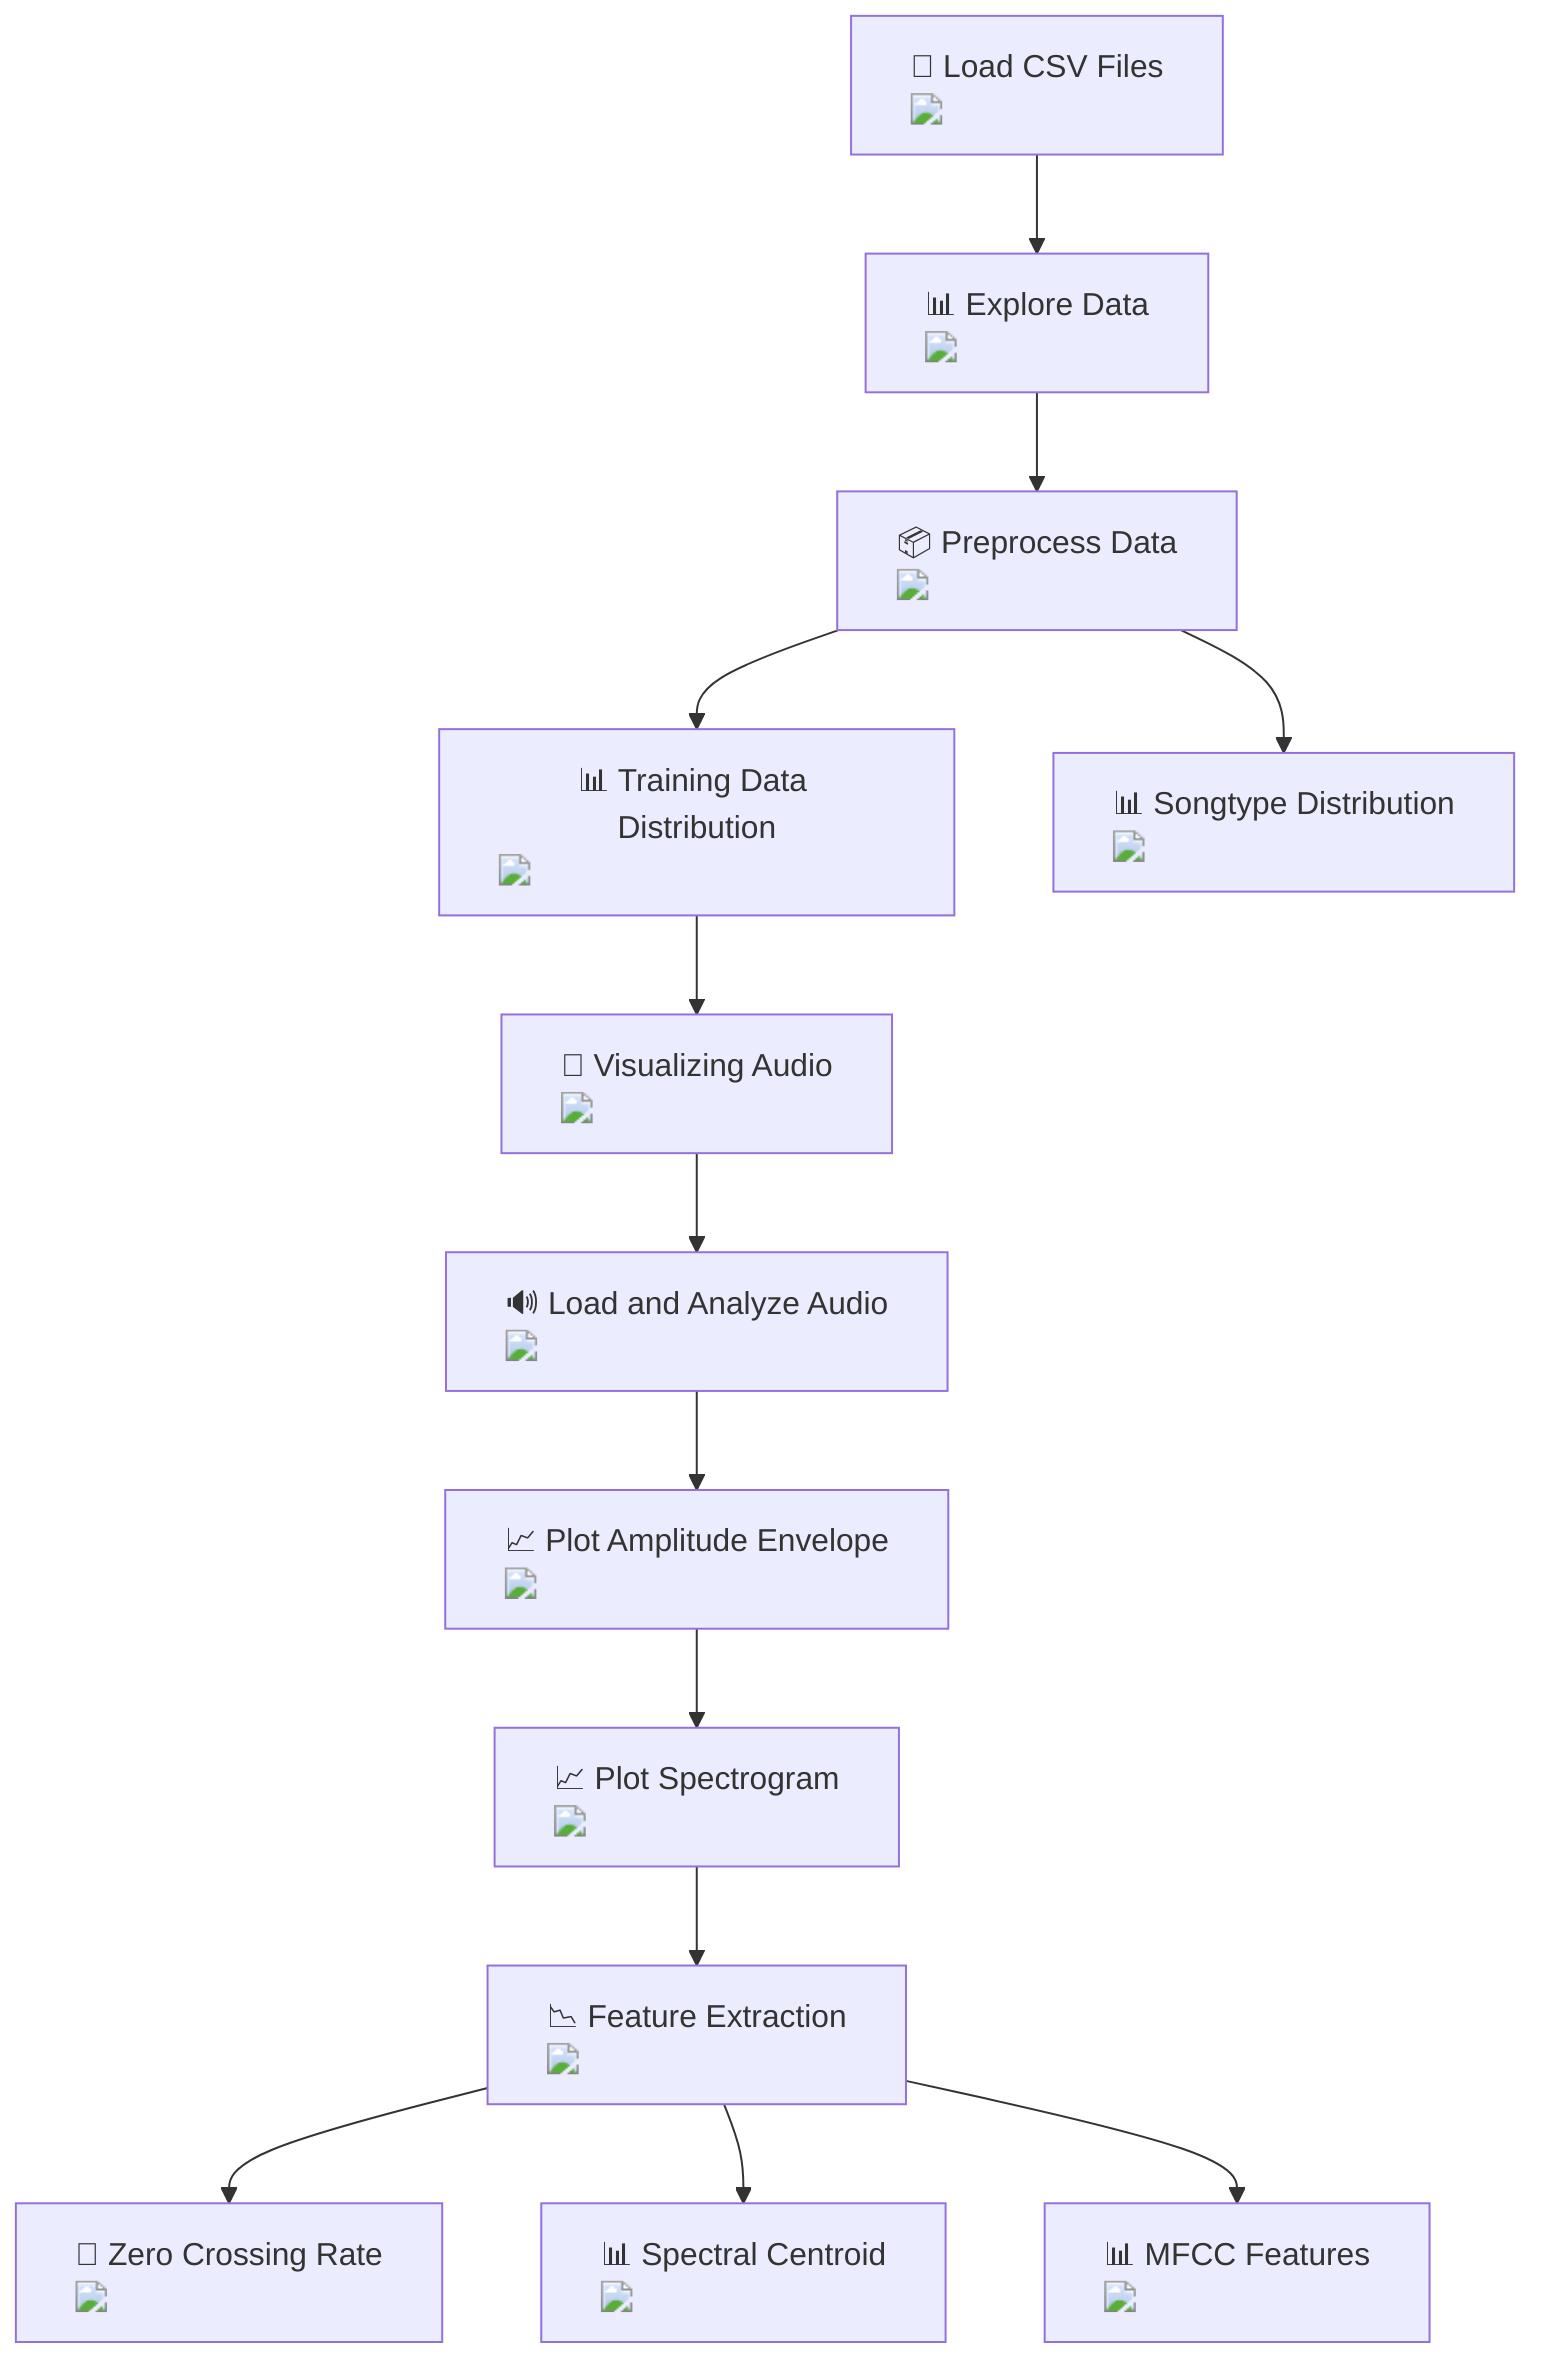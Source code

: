 flowchart TD
    A["📁 Load CSV Files<br/><img src='icons/file.svg'/>"] --> B["📊 Explore Data<br/><img src='table.svg'/>"]
    B --> C["📦 Preprocess Data<br/><img src='column_split.svg'/>"]
    C --> D["📊 Training Data Distribution<br/><img src='dummy_plots/barplot_template.svg'/>"]
    C --> E["📊 Songtype Distribution<br/><img src='dummy_plots/barplot_template.svg'/>"]
    D --> F["🎨 Visualizing Audio<br/><img src='icons/image.svg'/>"]
    F --> G["🔊 Load and Analyze Audio<br/><img src='icons/image.svg'/>"]
    G --> H["📈 Plot Amplitude Envelope<br/><img src='dummy_plots/lineplot_template.svg'/>"]
    H --> I["📈 Plot Spectrogram<br/><img src='dummy_plots/scatter_plot_template.svg'/>"]
    I --> J["📉 Feature Extraction<br/><img src='icons/brain.svg'/>"]
    J --> K["🔎 Zero Crossing Rate<br/><img src='dummy_plots/hist_template.svg'/>"]
    J --> L["📊 Spectral Centroid<br/><img src='dummy_plots/hist_template.svg'/>"]
    J --> M["📊 MFCC Features<br/><img src='dummy_plots/hist_template.svg'/>"]